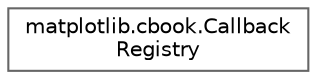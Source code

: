digraph "Graphical Class Hierarchy"
{
 // LATEX_PDF_SIZE
  bgcolor="transparent";
  edge [fontname=Helvetica,fontsize=10,labelfontname=Helvetica,labelfontsize=10];
  node [fontname=Helvetica,fontsize=10,shape=box,height=0.2,width=0.4];
  rankdir="LR";
  Node0 [id="Node000000",label="matplotlib.cbook.Callback\lRegistry",height=0.2,width=0.4,color="grey40", fillcolor="white", style="filled",URL="$d2/de4/classmatplotlib_1_1cbook_1_1CallbackRegistry.html",tooltip=" "];
}
